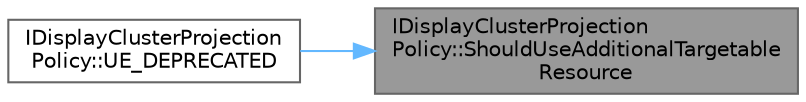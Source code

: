 digraph "IDisplayClusterProjectionPolicy::ShouldUseAdditionalTargetableResource"
{
 // INTERACTIVE_SVG=YES
 // LATEX_PDF_SIZE
  bgcolor="transparent";
  edge [fontname=Helvetica,fontsize=10,labelfontname=Helvetica,labelfontsize=10];
  node [fontname=Helvetica,fontsize=10,shape=box,height=0.2,width=0.4];
  rankdir="RL";
  Node1 [id="Node000001",label="IDisplayClusterProjection\lPolicy::ShouldUseAdditionalTargetable\lResource",height=0.2,width=0.4,color="gray40", fillcolor="grey60", style="filled", fontcolor="black",tooltip=" "];
  Node1 -> Node2 [id="edge1_Node000001_Node000002",dir="back",color="steelblue1",style="solid",tooltip=" "];
  Node2 [id="Node000002",label="IDisplayClusterProjection\lPolicy::UE_DEPRECATED",height=0.2,width=0.4,color="grey40", fillcolor="white", style="filled",URL="$df/db6/classIDisplayClusterProjectionPolicy.html#a118aaac021418956631872c971efe319",tooltip=" "];
}
